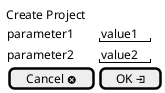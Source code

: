 @startuml

salt
{
  Create Project
  {
      parameter1 | "value1"
      parameter2 | "value2"
      [ Cancel <&circle-x>] | [ OK <&account-login> ]
  }
}

@enduml
